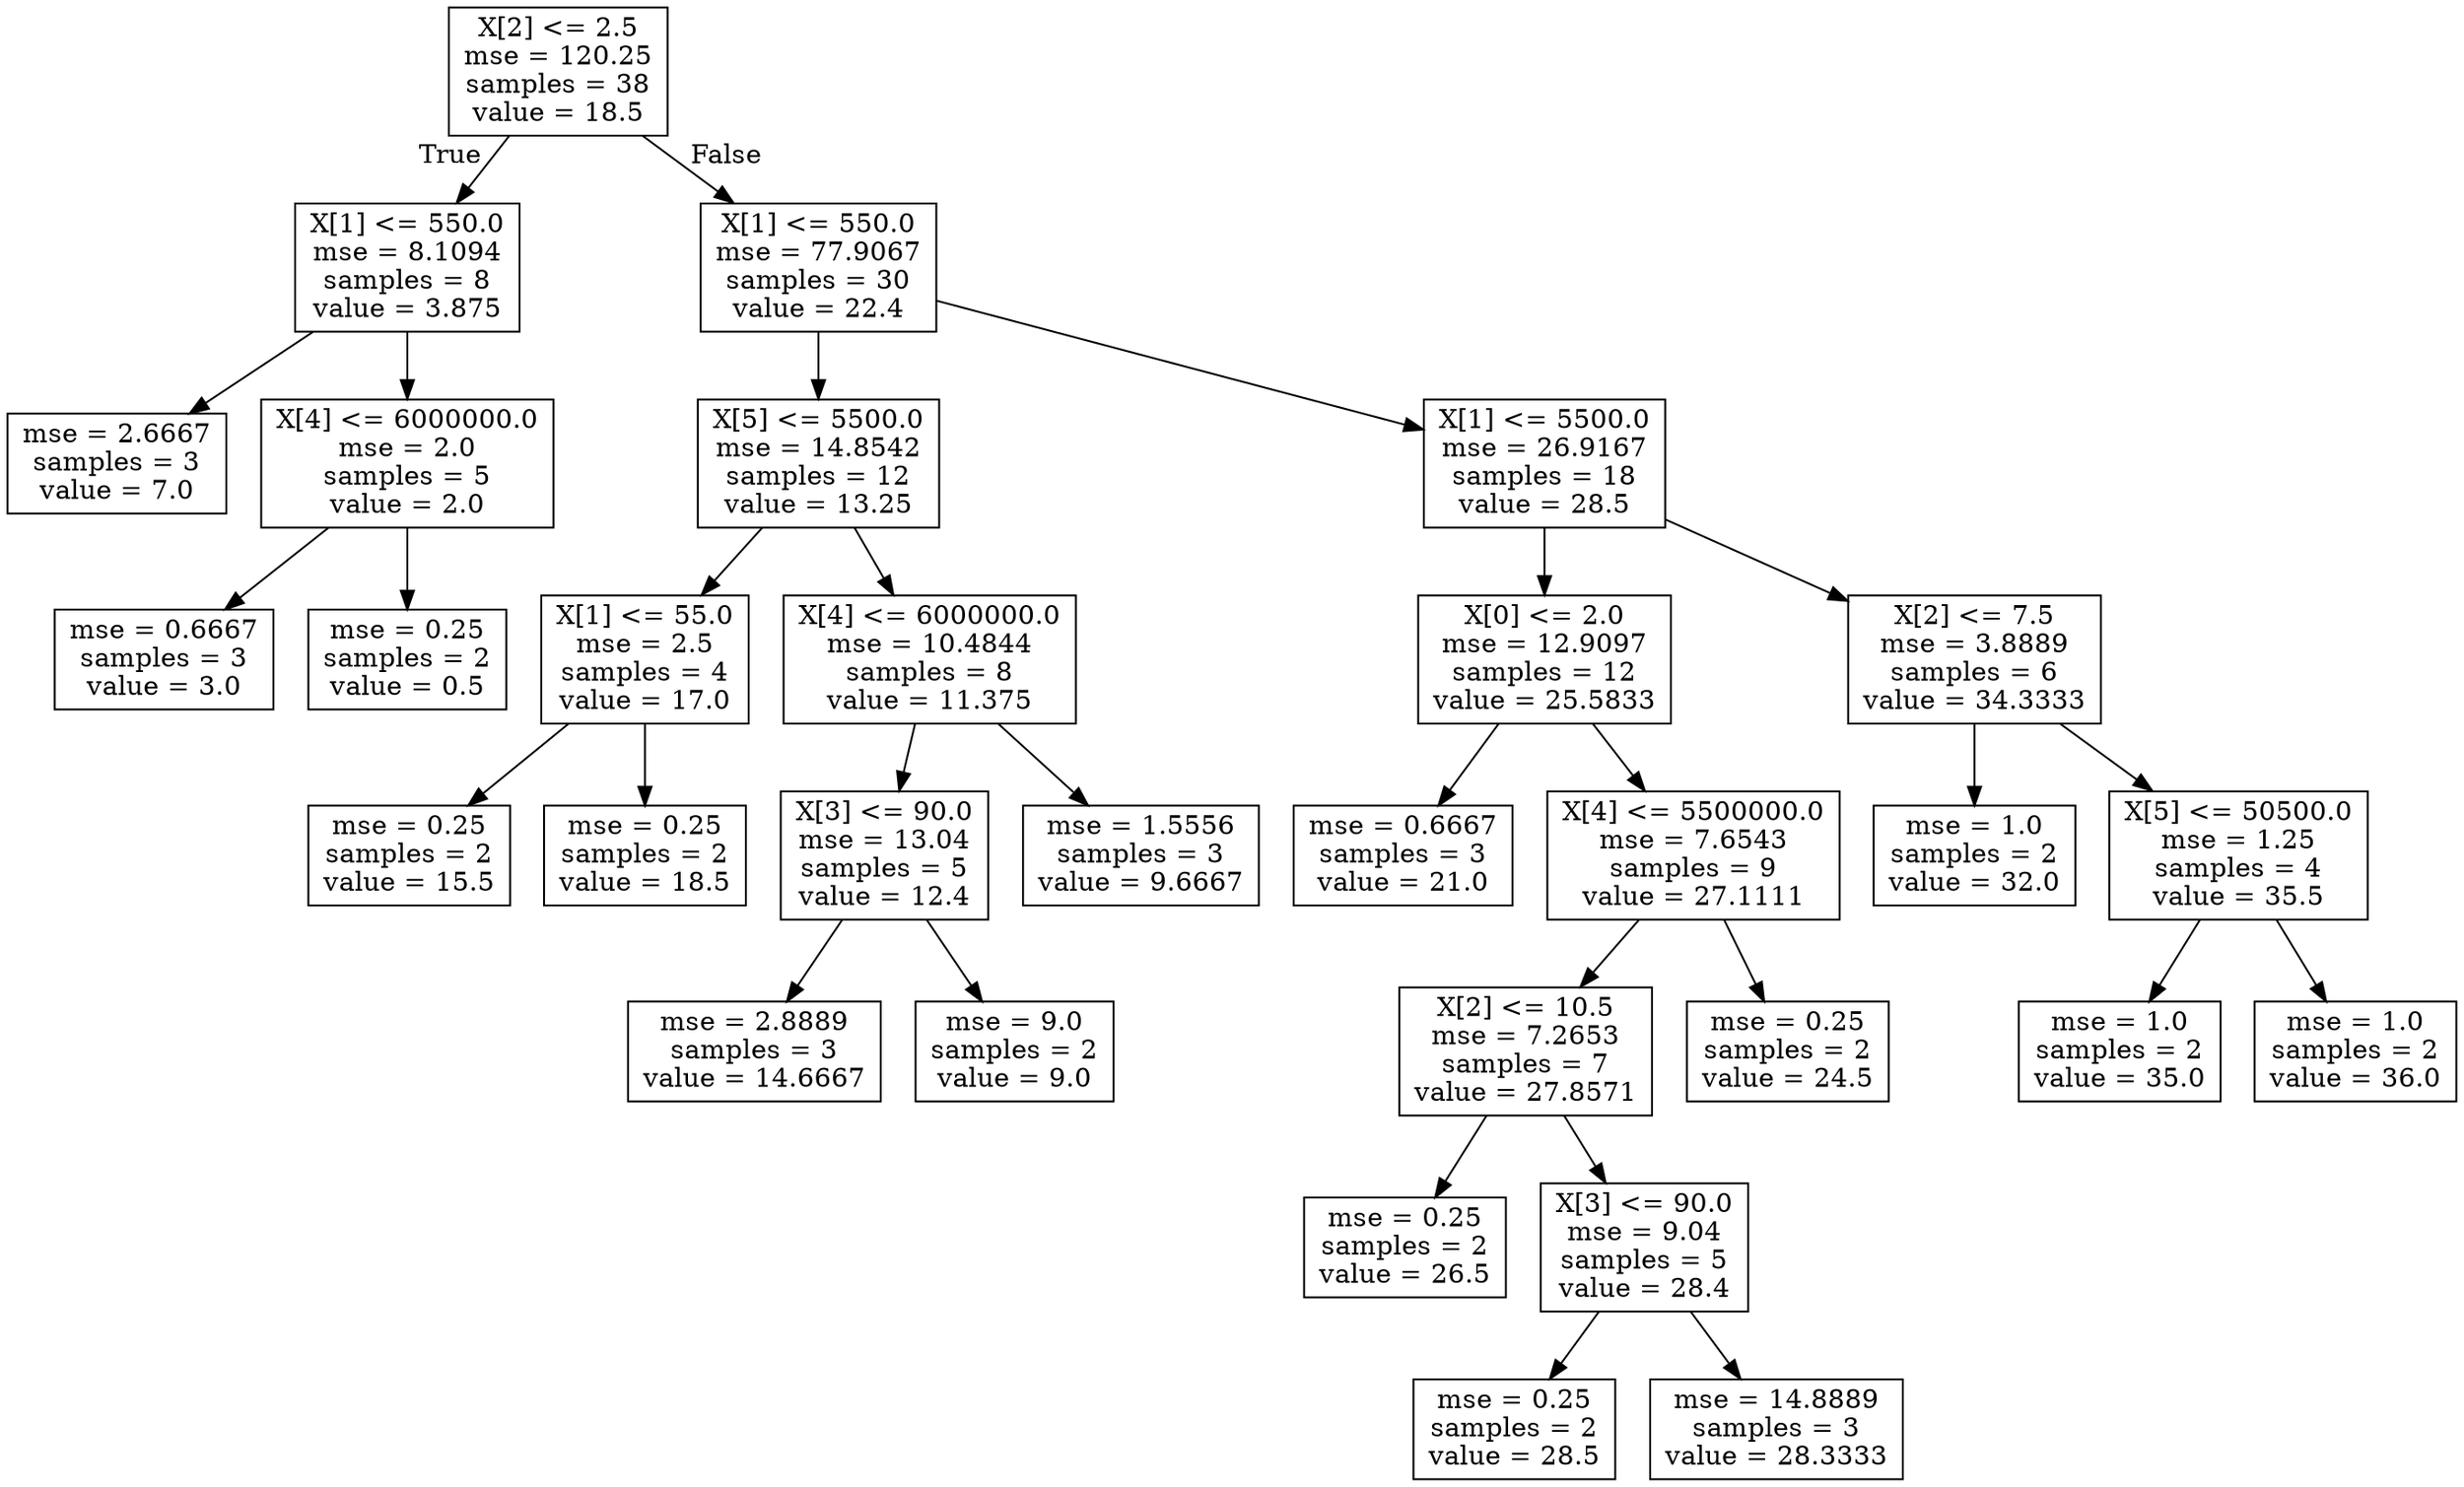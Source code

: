 digraph Tree {
node [shape=box] ;
0 [label="X[2] <= 2.5\nmse = 120.25\nsamples = 38\nvalue = 18.5"] ;
1 [label="X[1] <= 550.0\nmse = 8.1094\nsamples = 8\nvalue = 3.875"] ;
0 -> 1 [labeldistance=2.5, labelangle=45, headlabel="True"] ;
2 [label="mse = 2.6667\nsamples = 3\nvalue = 7.0"] ;
1 -> 2 ;
3 [label="X[4] <= 6000000.0\nmse = 2.0\nsamples = 5\nvalue = 2.0"] ;
1 -> 3 ;
4 [label="mse = 0.6667\nsamples = 3\nvalue = 3.0"] ;
3 -> 4 ;
5 [label="mse = 0.25\nsamples = 2\nvalue = 0.5"] ;
3 -> 5 ;
6 [label="X[1] <= 550.0\nmse = 77.9067\nsamples = 30\nvalue = 22.4"] ;
0 -> 6 [labeldistance=2.5, labelangle=-45, headlabel="False"] ;
7 [label="X[5] <= 5500.0\nmse = 14.8542\nsamples = 12\nvalue = 13.25"] ;
6 -> 7 ;
8 [label="X[1] <= 55.0\nmse = 2.5\nsamples = 4\nvalue = 17.0"] ;
7 -> 8 ;
9 [label="mse = 0.25\nsamples = 2\nvalue = 15.5"] ;
8 -> 9 ;
10 [label="mse = 0.25\nsamples = 2\nvalue = 18.5"] ;
8 -> 10 ;
11 [label="X[4] <= 6000000.0\nmse = 10.4844\nsamples = 8\nvalue = 11.375"] ;
7 -> 11 ;
12 [label="X[3] <= 90.0\nmse = 13.04\nsamples = 5\nvalue = 12.4"] ;
11 -> 12 ;
13 [label="mse = 2.8889\nsamples = 3\nvalue = 14.6667"] ;
12 -> 13 ;
14 [label="mse = 9.0\nsamples = 2\nvalue = 9.0"] ;
12 -> 14 ;
15 [label="mse = 1.5556\nsamples = 3\nvalue = 9.6667"] ;
11 -> 15 ;
16 [label="X[1] <= 5500.0\nmse = 26.9167\nsamples = 18\nvalue = 28.5"] ;
6 -> 16 ;
17 [label="X[0] <= 2.0\nmse = 12.9097\nsamples = 12\nvalue = 25.5833"] ;
16 -> 17 ;
18 [label="mse = 0.6667\nsamples = 3\nvalue = 21.0"] ;
17 -> 18 ;
19 [label="X[4] <= 5500000.0\nmse = 7.6543\nsamples = 9\nvalue = 27.1111"] ;
17 -> 19 ;
20 [label="X[2] <= 10.5\nmse = 7.2653\nsamples = 7\nvalue = 27.8571"] ;
19 -> 20 ;
21 [label="mse = 0.25\nsamples = 2\nvalue = 26.5"] ;
20 -> 21 ;
22 [label="X[3] <= 90.0\nmse = 9.04\nsamples = 5\nvalue = 28.4"] ;
20 -> 22 ;
23 [label="mse = 0.25\nsamples = 2\nvalue = 28.5"] ;
22 -> 23 ;
24 [label="mse = 14.8889\nsamples = 3\nvalue = 28.3333"] ;
22 -> 24 ;
25 [label="mse = 0.25\nsamples = 2\nvalue = 24.5"] ;
19 -> 25 ;
26 [label="X[2] <= 7.5\nmse = 3.8889\nsamples = 6\nvalue = 34.3333"] ;
16 -> 26 ;
27 [label="mse = 1.0\nsamples = 2\nvalue = 32.0"] ;
26 -> 27 ;
28 [label="X[5] <= 50500.0\nmse = 1.25\nsamples = 4\nvalue = 35.5"] ;
26 -> 28 ;
29 [label="mse = 1.0\nsamples = 2\nvalue = 35.0"] ;
28 -> 29 ;
30 [label="mse = 1.0\nsamples = 2\nvalue = 36.0"] ;
28 -> 30 ;
}